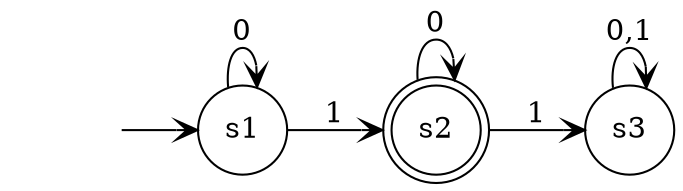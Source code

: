 
// Created with ..
// 
// author: Markus Rother
// contact: informatik@markusrother.de
// created: 09/2012
// download: ..
// license: ..
//
// Do not hesitate to question or comment.

digraph XOR {

	rankdir = LR;

	node [style = invis]; // invisible virtual start state
		VS;

	node [shape = doublecircle style = solid]; // accepting state layout
		s2; 

	node [shape = circle style = solid]; // default state layout

	edge [arrowtail = none arrowhead = open dir = forward];


	VS -> s1; // invisible edge to 'real' start state

		s1 -> s1 [label = "0"];
		s1 -> s2 [label = "1"];
		s2 -> s2 [label = "0"];
		s2 -> s3 [label = "1"];
		s3 -> s3 [label = "0,1"];

}
